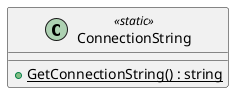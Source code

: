 @startuml
class ConnectionString <<static>> {
    + {static} GetConnectionString() : string
}
@enduml
